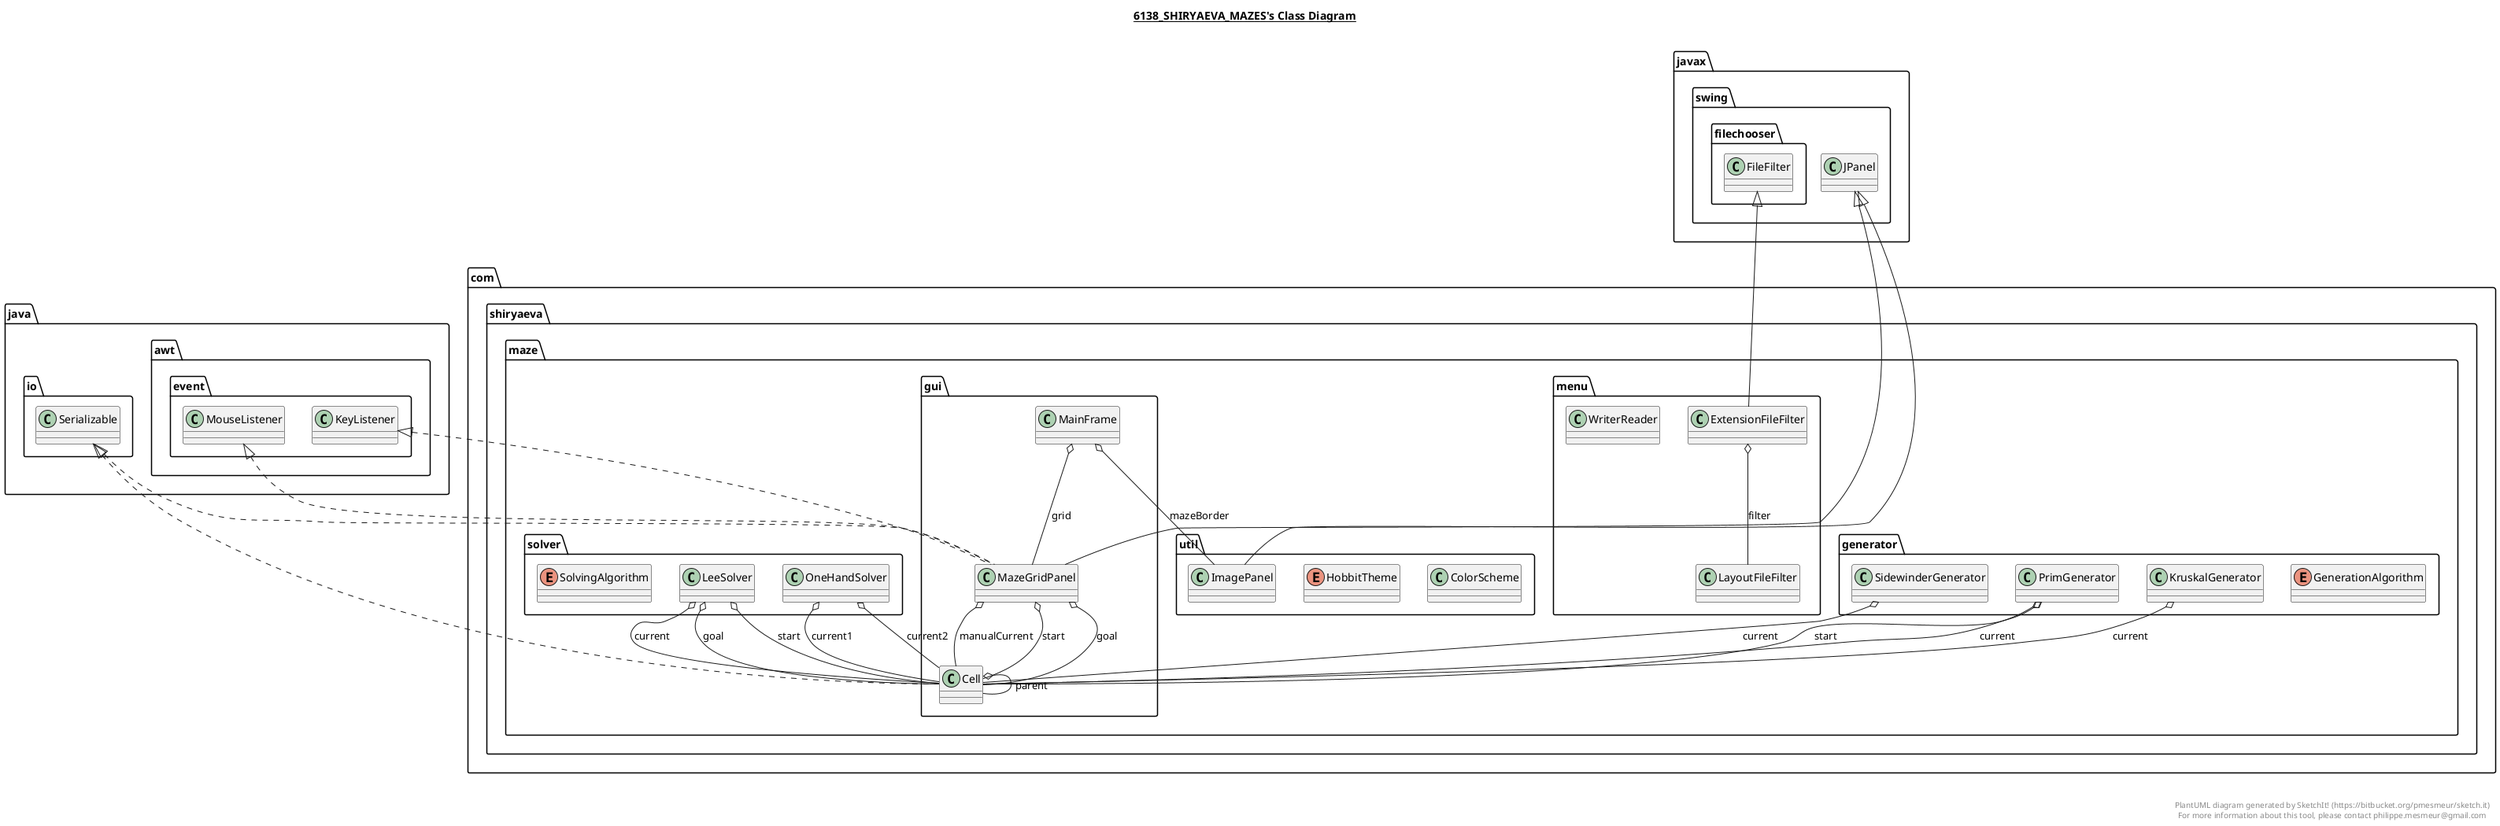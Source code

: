 @startuml

title __6138_SHIRYAEVA_MAZES's Class Diagram__\n

  namespace com.shiryaeva.maze.generator {
    enum GenerationAlgorithm {
    }
  }
  

  namespace com.shiryaeva.maze.generator {
    class com.shiryaeva.maze.generator.KruskalGenerator {
    }
  }
  

  namespace com.shiryaeva.maze.generator {
    class com.shiryaeva.maze.generator.PrimGenerator {
    }
  }
  

  namespace com.shiryaeva.maze.generator {
    class com.shiryaeva.maze.generator.SidewinderGenerator {
    }
  }
  

  namespace com.shiryaeva.maze.gui {
    class com.shiryaeva.maze.gui.Cell {
    }
  }
  

  namespace com.shiryaeva.maze.gui {
    class com.shiryaeva.maze.gui.MainFrame {
    }
  }
  

  namespace com.shiryaeva.maze.gui {
    class com.shiryaeva.maze.gui.MazeGridPanel {
    }
  }
  

  namespace com.shiryaeva.maze.menu {
    class com.shiryaeva.maze.menu.ExtensionFileFilter {
    }
  }
  

  namespace com.shiryaeva.maze.menu {
    class com.shiryaeva.maze.menu.LayoutFileFilter {
    }
  }
  

  namespace com.shiryaeva.maze.menu {
    class com.shiryaeva.maze.menu.WriterReader {
    }
  }
  

  namespace com.shiryaeva.maze.solver {
    class com.shiryaeva.maze.solver.LeeSolver {
    }
  }
  

  namespace com.shiryaeva.maze.solver {
    class com.shiryaeva.maze.solver.OneHandSolver {
    }
  }
  

  namespace com.shiryaeva.maze.solver {
    enum SolvingAlgorithm {
    }
  }
  

  namespace com.shiryaeva.maze.util {
    class com.shiryaeva.maze.util.ColorScheme {
    }
  }
  

  namespace com.shiryaeva.maze.util {
    enum HobbitTheme {
    }
  }
  

  namespace com.shiryaeva.maze.util {
    class com.shiryaeva.maze.util.ImagePanel {
    }
  }
  

  com.shiryaeva.maze.generator.KruskalGenerator o-- com.shiryaeva.maze.gui.Cell : current
  com.shiryaeva.maze.generator.KruskalGenerator o-- com.shiryaeva.maze.generator.KruskalGenerator.DisjointSets : disjointSet
  com.shiryaeva.maze.generator.PrimGenerator o-- com.shiryaeva.maze.gui.Cell : current
  com.shiryaeva.maze.generator.PrimGenerator o-- com.shiryaeva.maze.gui.Cell : start
  com.shiryaeva.maze.generator.SidewinderGenerator o-- com.shiryaeva.maze.gui.Cell : current
  com.shiryaeva.maze.gui.Cell .up.|> java.io.Serializable
  com.shiryaeva.maze.gui.Cell o-- com.shiryaeva.maze.gui.Cell : parent
  com.shiryaeva.maze.gui.MainFrame o-- com.shiryaeva.maze.gui.MazeGridPanel : grid
  com.shiryaeva.maze.gui.MainFrame o-- com.shiryaeva.maze.util.ImagePanel : mazeBorder
  com.shiryaeva.maze.gui.MazeGridPanel .up.|> java.awt.event.KeyListener
  com.shiryaeva.maze.gui.MazeGridPanel .up.|> java.awt.event.MouseListener
  com.shiryaeva.maze.gui.MazeGridPanel .up.|> java.io.Serializable
  com.shiryaeva.maze.gui.MazeGridPanel -up-|> javax.swing.JPanel
  com.shiryaeva.maze.gui.MazeGridPanel o-- com.shiryaeva.maze.gui.Cell : goal
  com.shiryaeva.maze.gui.MazeGridPanel o-- com.shiryaeva.maze.gui.Cell : manualCurrent
  com.shiryaeva.maze.gui.MazeGridPanel o-- com.shiryaeva.maze.gui.Cell : start
  com.shiryaeva.maze.menu.ExtensionFileFilter -up-|> javax.swing.filechooser.FileFilter
  com.shiryaeva.maze.menu.ExtensionFileFilter o-- com.shiryaeva.maze.menu.LayoutFileFilter : filter
  com.shiryaeva.maze.solver.LeeSolver o-- com.shiryaeva.maze.gui.Cell : current
  com.shiryaeva.maze.solver.LeeSolver o-- com.shiryaeva.maze.gui.Cell : goal
  com.shiryaeva.maze.solver.LeeSolver o-- com.shiryaeva.maze.gui.Cell : start
  com.shiryaeva.maze.solver.OneHandSolver o-- com.shiryaeva.maze.gui.Cell : current1
  com.shiryaeva.maze.solver.OneHandSolver o-- com.shiryaeva.maze.gui.Cell : current2
  com.shiryaeva.maze.util.ImagePanel -up-|> javax.swing.JPanel


right footer


PlantUML diagram generated by SketchIt! (https://bitbucket.org/pmesmeur/sketch.it)
For more information about this tool, please contact philippe.mesmeur@gmail.com
endfooter

@enduml
